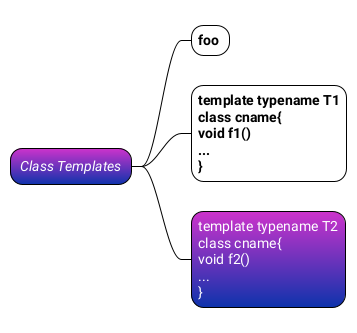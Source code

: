 {
  "sha1": "azhwi97ga7gchso32zc57ktiw8pkla0",
  "insertion": {
    "when": "2024-05-30T20:48:21.986Z",
    "url": "https://forum.plantuml.net/11354/applying-style-to-multiline-node-in-mindmap-diagram",
    "user": "plantuml@gmail.com"
  }
}
@startmindmap
<style>
  mindmapDiagram {
  Scale 10
  LineColor Black
   node {
    FontName Roboto
    Padding 5
    Margin 15
   ' RoundCorner 11
    LineColor black
    BackgroundColor #cc33cc-#0c33ac
    FontColor white
    LineStyle 0
    LineThickness 1
    DiagonalCorner 50
  }
  rootNode {
   Padding 10
   FontStyle  Italic
}
  leafNode {
    Padding 7
 }
  .n1 {
    BackgroundColor white
    FontStyle  Bold
    FontColor black
    Shadowing 0
  }
}
</style>
* Class Templates
** foo <<n1>>
**:template typename T1
class cname{
void f1()
...
}; <<n1>>
**:template typename T2
class cname{
void f2()
...
};
@endmindmap
